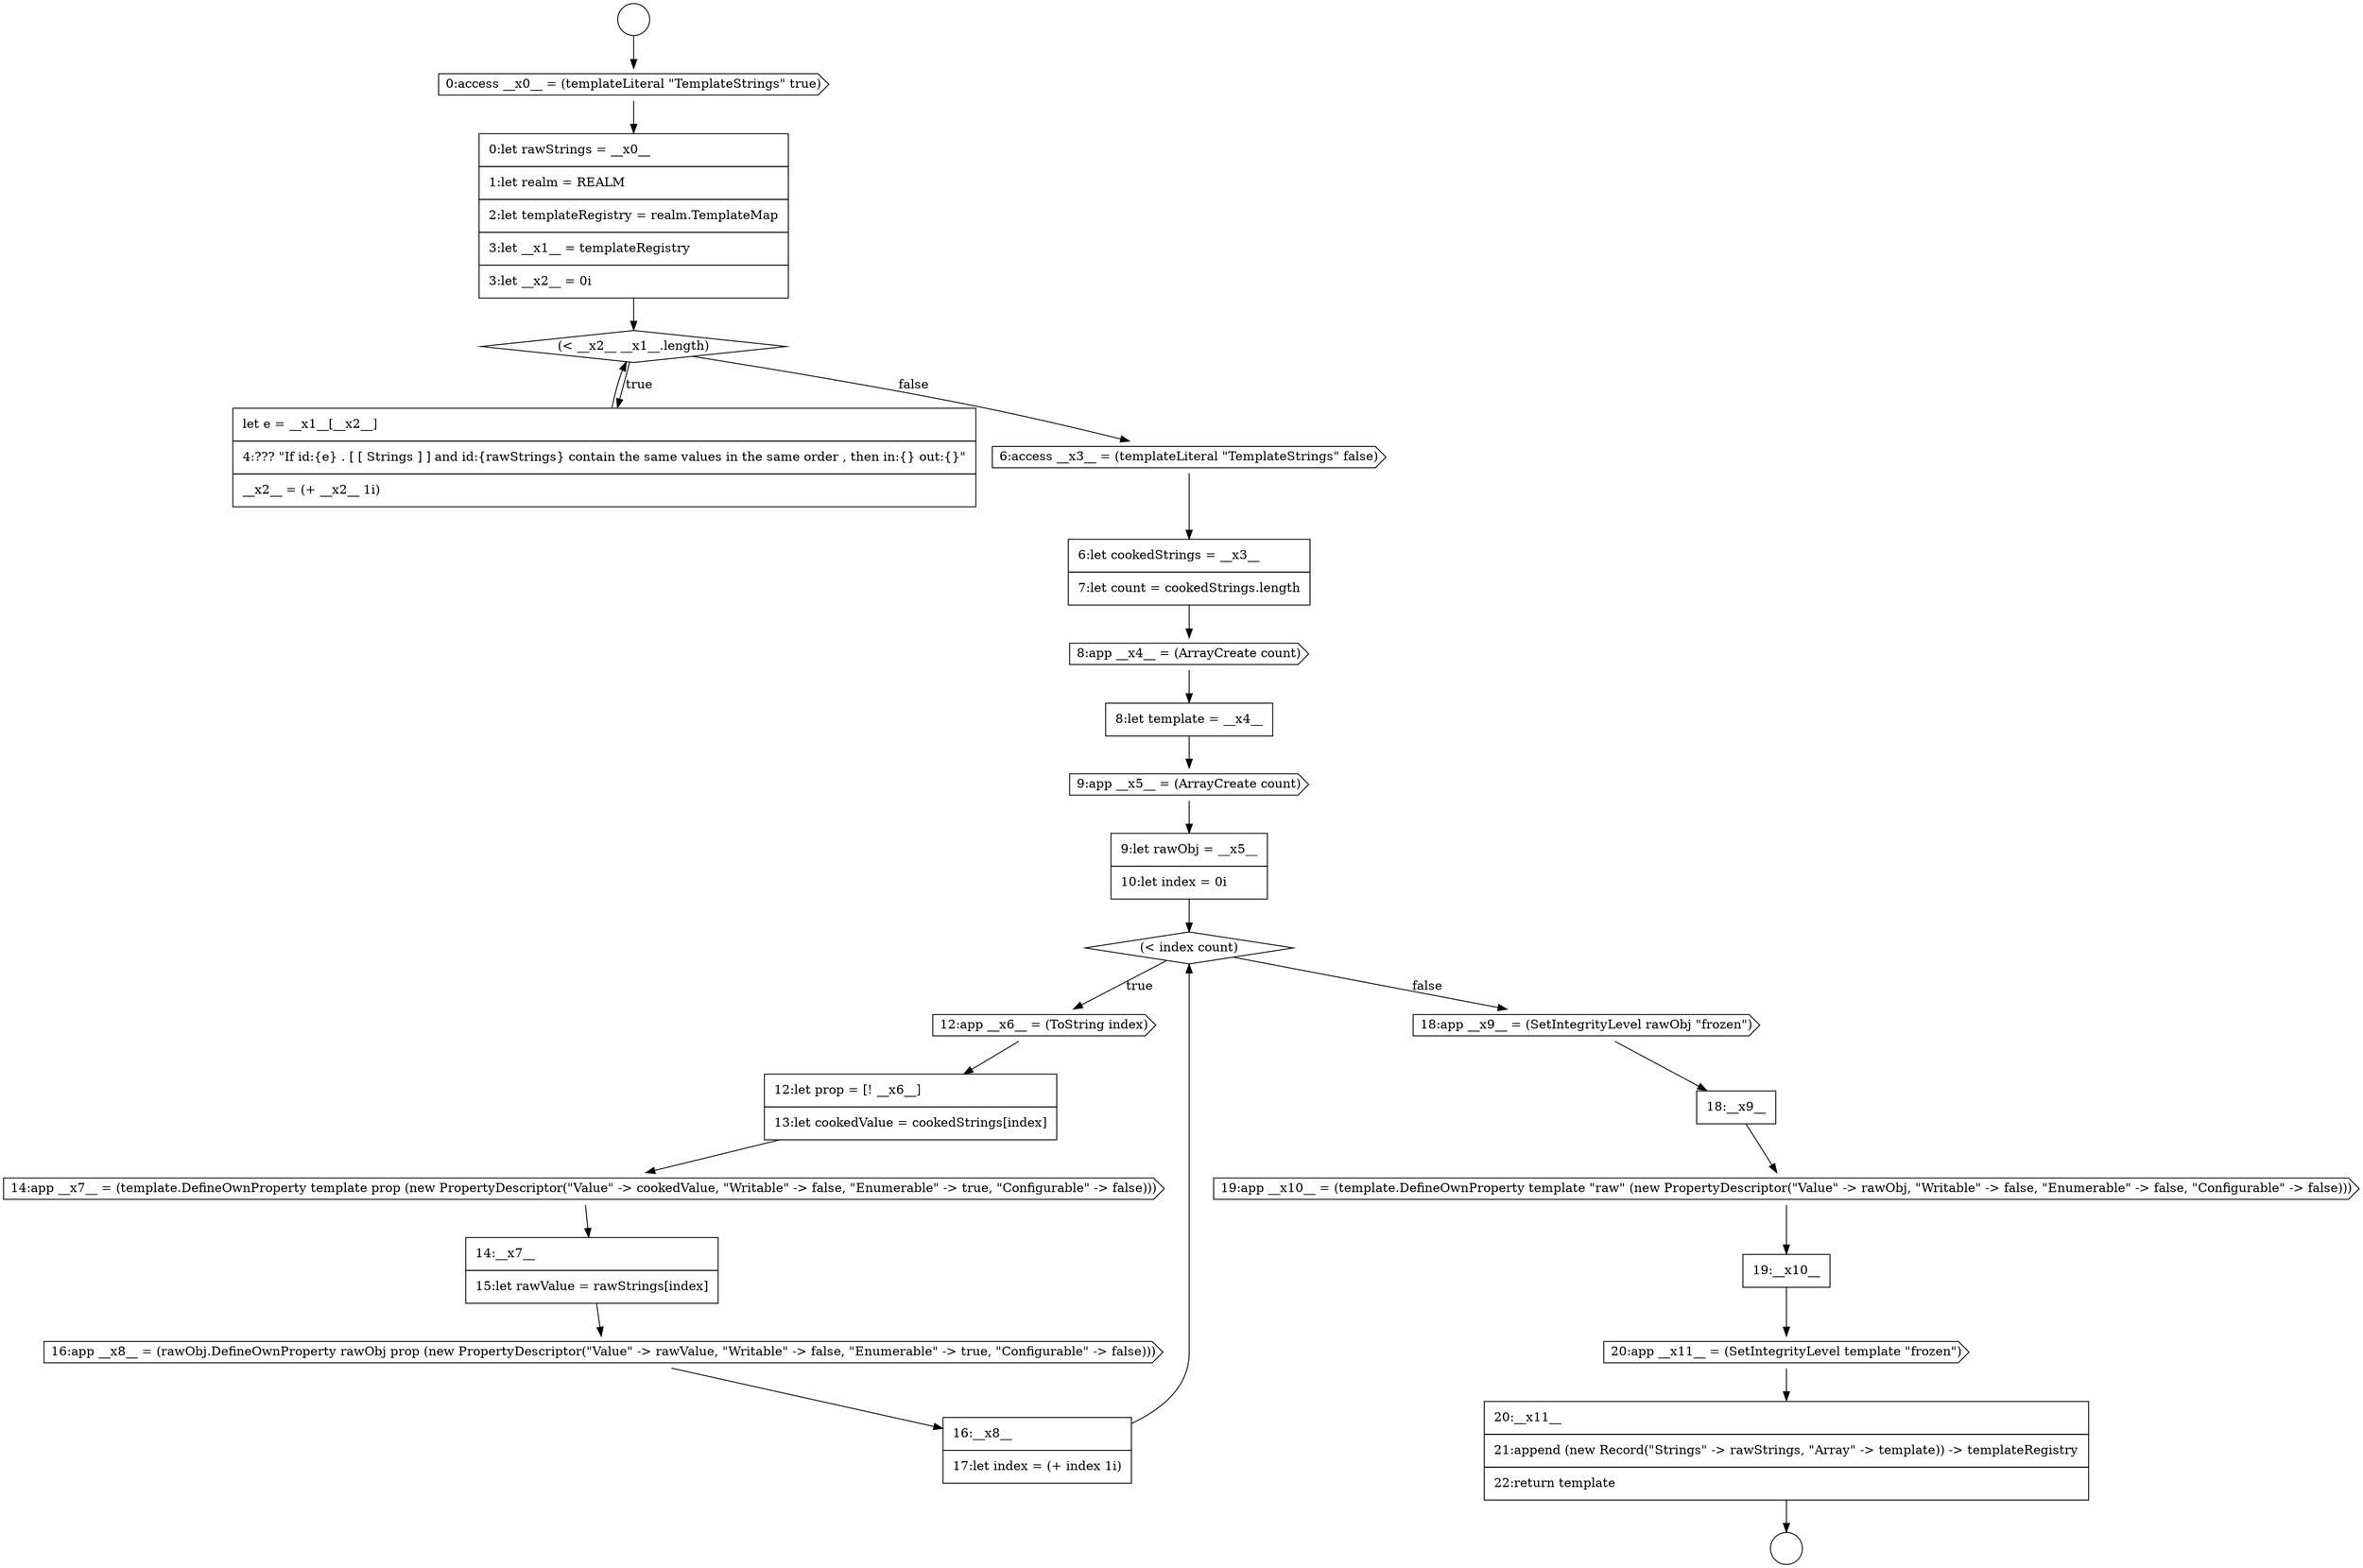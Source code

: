 digraph {
  node0 [shape=circle label=" " color="black" fillcolor="white" style=filled]
  node5 [shape=none, margin=0, label=<<font color="black">
    <table border="0" cellborder="1" cellspacing="0" cellpadding="10">
      <tr><td align="left">let e = __x1__[__x2__]</td></tr>
      <tr><td align="left">4:??? &quot;If id:{e} . [ [ Strings ] ] and id:{rawStrings} contain the same values in the same order , then in:{} out:{}&quot;</td></tr>
      <tr><td align="left">__x2__ = (+ __x2__ 1i)</td></tr>
    </table>
  </font>> color="black" fillcolor="white" style=filled]
  node10 [shape=cds, label=<<font color="black">9:app __x5__ = (ArrayCreate count)</font>> color="black" fillcolor="white" style=filled]
  node24 [shape=none, margin=0, label=<<font color="black">
    <table border="0" cellborder="1" cellspacing="0" cellpadding="10">
      <tr><td align="left">20:__x11__</td></tr>
      <tr><td align="left">21:append (new Record(&quot;Strings&quot; -&gt; rawStrings, &quot;Array&quot; -&gt; template)) -&gt; templateRegistry</td></tr>
      <tr><td align="left">22:return template</td></tr>
    </table>
  </font>> color="black" fillcolor="white" style=filled]
  node14 [shape=none, margin=0, label=<<font color="black">
    <table border="0" cellborder="1" cellspacing="0" cellpadding="10">
      <tr><td align="left">12:let prop = [! __x6__]</td></tr>
      <tr><td align="left">13:let cookedValue = cookedStrings[index]</td></tr>
    </table>
  </font>> color="black" fillcolor="white" style=filled]
  node20 [shape=none, margin=0, label=<<font color="black">
    <table border="0" cellborder="1" cellspacing="0" cellpadding="10">
      <tr><td align="left">18:__x9__</td></tr>
    </table>
  </font>> color="black" fillcolor="white" style=filled]
  node1 [shape=circle label=" " color="black" fillcolor="white" style=filled]
  node6 [shape=cds, label=<<font color="black">6:access __x3__ = (templateLiteral &quot;TemplateStrings&quot; false)</font>> color="black" fillcolor="white" style=filled]
  node21 [shape=cds, label=<<font color="black">19:app __x10__ = (template.DefineOwnProperty template &quot;raw&quot; (new PropertyDescriptor(&quot;Value&quot; -&gt; rawObj, &quot;Writable&quot; -&gt; false, &quot;Enumerable&quot; -&gt; false, &quot;Configurable&quot; -&gt; false)))</font>> color="black" fillcolor="white" style=filled]
  node9 [shape=none, margin=0, label=<<font color="black">
    <table border="0" cellborder="1" cellspacing="0" cellpadding="10">
      <tr><td align="left">8:let template = __x4__</td></tr>
    </table>
  </font>> color="black" fillcolor="white" style=filled]
  node13 [shape=cds, label=<<font color="black">12:app __x6__ = (ToString index)</font>> color="black" fillcolor="white" style=filled]
  node2 [shape=cds, label=<<font color="black">0:access __x0__ = (templateLiteral &quot;TemplateStrings&quot; true)</font>> color="black" fillcolor="white" style=filled]
  node17 [shape=cds, label=<<font color="black">16:app __x8__ = (rawObj.DefineOwnProperty rawObj prop (new PropertyDescriptor(&quot;Value&quot; -&gt; rawValue, &quot;Writable&quot; -&gt; false, &quot;Enumerable&quot; -&gt; true, &quot;Configurable&quot; -&gt; false)))</font>> color="black" fillcolor="white" style=filled]
  node22 [shape=none, margin=0, label=<<font color="black">
    <table border="0" cellborder="1" cellspacing="0" cellpadding="10">
      <tr><td align="left">19:__x10__</td></tr>
    </table>
  </font>> color="black" fillcolor="white" style=filled]
  node12 [shape=diamond, label=<<font color="black">(&lt; index count)</font>> color="black" fillcolor="white" style=filled]
  node7 [shape=none, margin=0, label=<<font color="black">
    <table border="0" cellborder="1" cellspacing="0" cellpadding="10">
      <tr><td align="left">6:let cookedStrings = __x3__</td></tr>
      <tr><td align="left">7:let count = cookedStrings.length</td></tr>
    </table>
  </font>> color="black" fillcolor="white" style=filled]
  node3 [shape=none, margin=0, label=<<font color="black">
    <table border="0" cellborder="1" cellspacing="0" cellpadding="10">
      <tr><td align="left">0:let rawStrings = __x0__</td></tr>
      <tr><td align="left">1:let realm = REALM</td></tr>
      <tr><td align="left">2:let templateRegistry = realm.TemplateMap</td></tr>
      <tr><td align="left">3:let __x1__ = templateRegistry</td></tr>
      <tr><td align="left">3:let __x2__ = 0i</td></tr>
    </table>
  </font>> color="black" fillcolor="white" style=filled]
  node18 [shape=none, margin=0, label=<<font color="black">
    <table border="0" cellborder="1" cellspacing="0" cellpadding="10">
      <tr><td align="left">16:__x8__</td></tr>
      <tr><td align="left">17:let index = (+ index 1i)</td></tr>
    </table>
  </font>> color="black" fillcolor="white" style=filled]
  node16 [shape=none, margin=0, label=<<font color="black">
    <table border="0" cellborder="1" cellspacing="0" cellpadding="10">
      <tr><td align="left">14:__x7__</td></tr>
      <tr><td align="left">15:let rawValue = rawStrings[index]</td></tr>
    </table>
  </font>> color="black" fillcolor="white" style=filled]
  node11 [shape=none, margin=0, label=<<font color="black">
    <table border="0" cellborder="1" cellspacing="0" cellpadding="10">
      <tr><td align="left">9:let rawObj = __x5__</td></tr>
      <tr><td align="left">10:let index = 0i</td></tr>
    </table>
  </font>> color="black" fillcolor="white" style=filled]
  node23 [shape=cds, label=<<font color="black">20:app __x11__ = (SetIntegrityLevel template &quot;frozen&quot;)</font>> color="black" fillcolor="white" style=filled]
  node8 [shape=cds, label=<<font color="black">8:app __x4__ = (ArrayCreate count)</font>> color="black" fillcolor="white" style=filled]
  node19 [shape=cds, label=<<font color="black">18:app __x9__ = (SetIntegrityLevel rawObj &quot;frozen&quot;)</font>> color="black" fillcolor="white" style=filled]
  node4 [shape=diamond, label=<<font color="black">(&lt; __x2__ __x1__.length)</font>> color="black" fillcolor="white" style=filled]
  node15 [shape=cds, label=<<font color="black">14:app __x7__ = (template.DefineOwnProperty template prop (new PropertyDescriptor(&quot;Value&quot; -&gt; cookedValue, &quot;Writable&quot; -&gt; false, &quot;Enumerable&quot; -&gt; true, &quot;Configurable&quot; -&gt; false)))</font>> color="black" fillcolor="white" style=filled]
  node3 -> node4 [ color="black"]
  node18 -> node12 [ color="black"]
  node7 -> node8 [ color="black"]
  node11 -> node12 [ color="black"]
  node0 -> node2 [ color="black"]
  node9 -> node10 [ color="black"]
  node10 -> node11 [ color="black"]
  node4 -> node5 [label=<<font color="black">true</font>> color="black"]
  node4 -> node6 [label=<<font color="black">false</font>> color="black"]
  node20 -> node21 [ color="black"]
  node16 -> node17 [ color="black"]
  node17 -> node18 [ color="black"]
  node5 -> node4 [ color="black"]
  node2 -> node3 [ color="black"]
  node15 -> node16 [ color="black"]
  node19 -> node20 [ color="black"]
  node13 -> node14 [ color="black"]
  node22 -> node23 [ color="black"]
  node6 -> node7 [ color="black"]
  node12 -> node13 [label=<<font color="black">true</font>> color="black"]
  node12 -> node19 [label=<<font color="black">false</font>> color="black"]
  node24 -> node1 [ color="black"]
  node23 -> node24 [ color="black"]
  node14 -> node15 [ color="black"]
  node8 -> node9 [ color="black"]
  node21 -> node22 [ color="black"]
}
